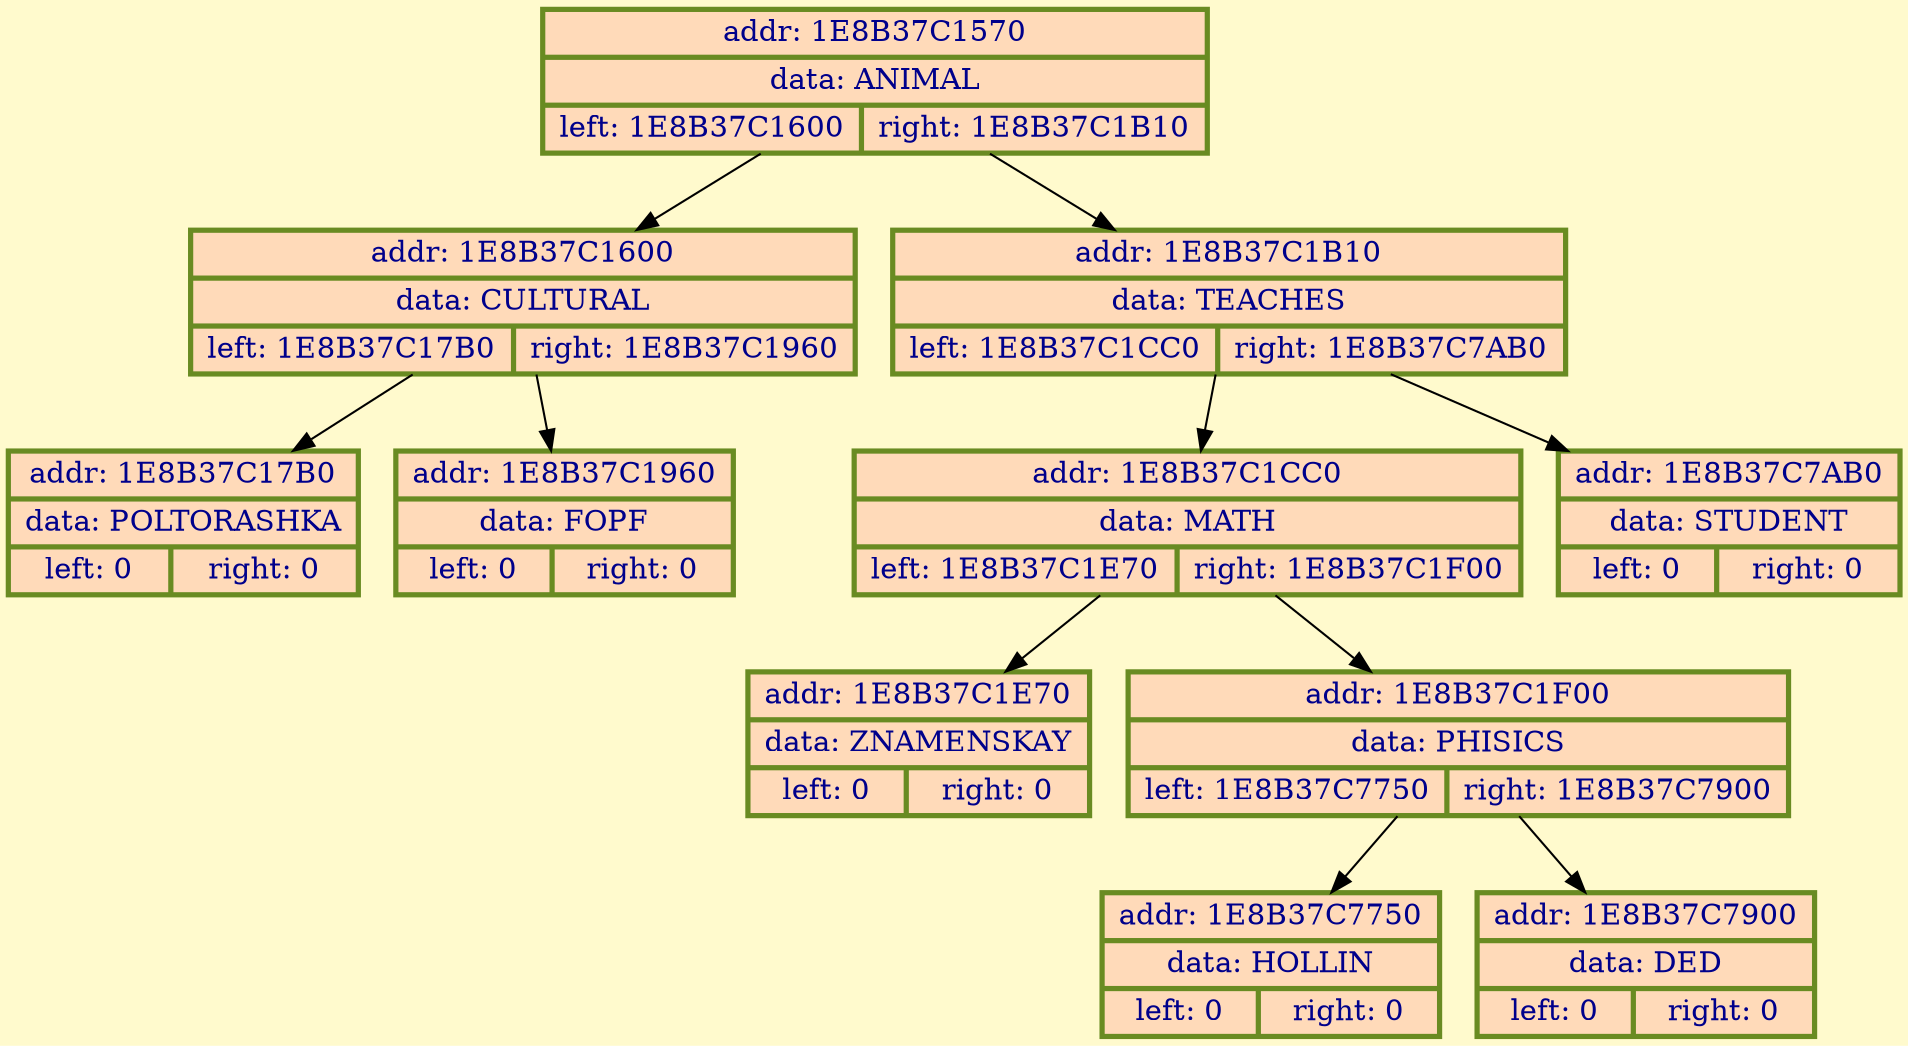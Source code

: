 digraph
{
    node [ style = filled, fontcolor=darkblue, fillcolor=peachpuff, color="#252A34", penwidth = 2.5 ];
    bgcolor = "lemonchiffon";

    node_000001e8b37c1570 [shape=record, color=olivedrab4, label=" {addr: 1E8B37C1570 | data: ANIMAL | {left: 1E8B37C1600 | right: 1E8B37C1B10}} "];
    node_000001e8b37c1600 [shape=record, color=olivedrab4, label=" {addr: 1E8B37C1600 | data: CULTURAL | {left: 1E8B37C17B0 | right: 1E8B37C1960}} "];
    node_000001e8b37c17b0 [shape=record, color=olivedrab4, label=" {addr: 1E8B37C17B0 | data: POLTORASHKA | {left: 0 | right: 0}} "];
    node_000001e8b37c1960 [shape=record, color=olivedrab4, label=" {addr: 1E8B37C1960 | data: FOPF | {left: 0 | right: 0}} "];
    node_000001e8b37c1b10 [shape=record, color=olivedrab4, label=" {addr: 1E8B37C1B10 | data: TEACHES | {left: 1E8B37C1CC0 | right: 1E8B37C7AB0}} "];
    node_000001e8b37c1cc0 [shape=record, color=olivedrab4, label=" {addr: 1E8B37C1CC0 | data: MATH | {left: 1E8B37C1E70 | right: 1E8B37C1F00}} "];
    node_000001e8b37c1e70 [shape=record, color=olivedrab4, label=" {addr: 1E8B37C1E70 | data: ZNAMENSKAY | {left: 0 | right: 0}} "];
    node_000001e8b37c1f00 [shape=record, color=olivedrab4, label=" {addr: 1E8B37C1F00 | data: PHISICS | {left: 1E8B37C7750 | right: 1E8B37C7900}} "];
    node_000001e8b37c7750 [shape=record, color=olivedrab4, label=" {addr: 1E8B37C7750 | data: HOLLIN | {left: 0 | right: 0}} "];
    node_000001e8b37c7900 [shape=record, color=olivedrab4, label=" {addr: 1E8B37C7900 | data: DED | {left: 0 | right: 0}} "];
    node_000001e8b37c7ab0 [shape=record, color=olivedrab4, label=" {addr: 1E8B37C7AB0 | data: STUDENT | {left: 0 | right: 0}} "];
    node_000001e8b37c1570 -> node_000001e8b37c1600     node_000001e8b37c1600 -> node_000001e8b37c17b0     node_000001e8b37c1600 -> node_000001e8b37c1960    node_000001e8b37c1570 -> node_000001e8b37c1b10    node_000001e8b37c1b10 -> node_000001e8b37c1cc0     node_000001e8b37c1cc0 -> node_000001e8b37c1e70     node_000001e8b37c1cc0 -> node_000001e8b37c1f00    node_000001e8b37c1f00 -> node_000001e8b37c7750     node_000001e8b37c1f00 -> node_000001e8b37c7900    node_000001e8b37c1b10 -> node_000001e8b37c7ab0
}
